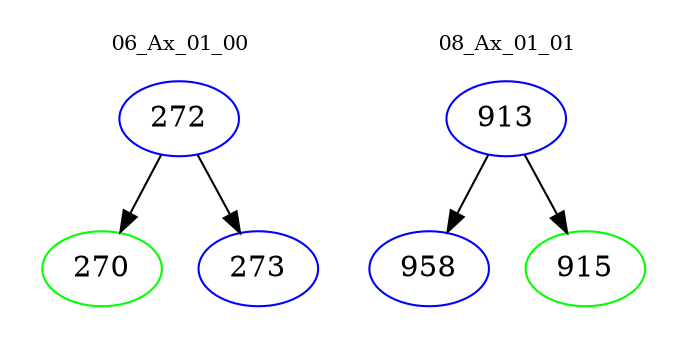 digraph{
subgraph cluster_0 {
color = white
label = "06_Ax_01_00";
fontsize=10;
T0_272 [label="272", color="blue"]
T0_272 -> T0_270 [color="black"]
T0_270 [label="270", color="green"]
T0_272 -> T0_273 [color="black"]
T0_273 [label="273", color="blue"]
}
subgraph cluster_1 {
color = white
label = "08_Ax_01_01";
fontsize=10;
T1_913 [label="913", color="blue"]
T1_913 -> T1_958 [color="black"]
T1_958 [label="958", color="blue"]
T1_913 -> T1_915 [color="black"]
T1_915 [label="915", color="green"]
}
}
